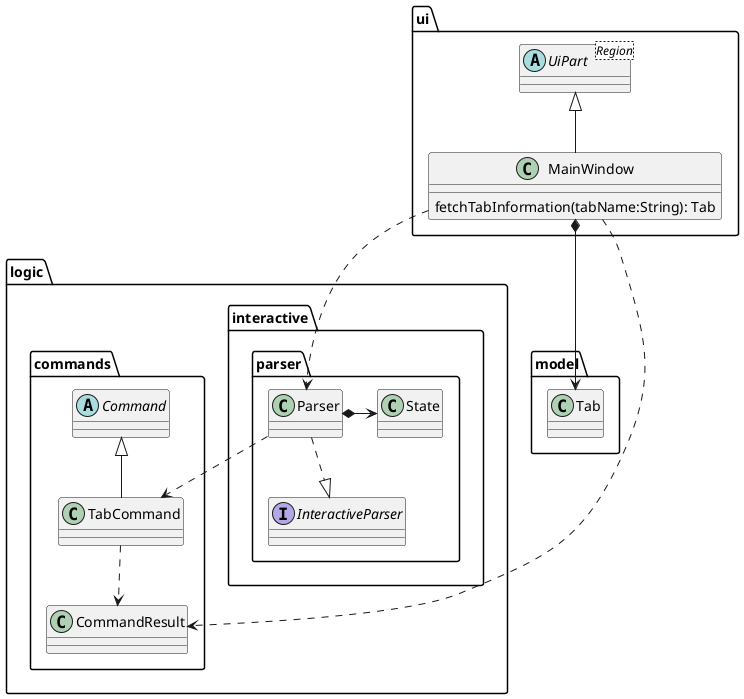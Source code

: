 @startuml
package ui {
    class MainWindow {
        fetchTabInformation(tabName:String): Tab
    }
    abstract class UiPart<Region>
}

package model {
    class Tab
}

package logic.interactive.parser {
    interface InteractiveParser
    class Parser
    class State
}

package logic.commands {
    class TabCommand
    abstract class Command
    class CommandResult
}

UiPart <|-- MainWindow
MainWindow *--> Tab
Command <|-- TabCommand
TabCommand ..> CommandResult
MainWindow ..> Parser
Parser ..> TabCommand
Parser *-> State
Parser ..|> InteractiveParser
MainWindow ..> CommandResult
@enduml
